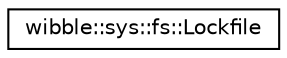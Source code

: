 digraph G
{
  edge [fontname="Helvetica",fontsize="10",labelfontname="Helvetica",labelfontsize="10"];
  node [fontname="Helvetica",fontsize="10",shape=record];
  rankdir="LR";
  Node1 [label="wibble::sys::fs::Lockfile",height=0.2,width=0.4,color="black", fillcolor="white", style="filled",URL="$structwibble_1_1sys_1_1fs_1_1Lockfile.html",tooltip="RAII lock file."];
}
